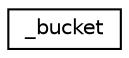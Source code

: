 digraph "Graphical Class Hierarchy"
{
  edge [fontname="Helvetica",fontsize="10",labelfontname="Helvetica",labelfontsize="10"];
  node [fontname="Helvetica",fontsize="10",shape=record];
  rankdir="LR";
  Node1 [label="_bucket",height=0.2,width=0.4,color="black", fillcolor="white", style="filled",URL="$struct__bucket.html"];
}
